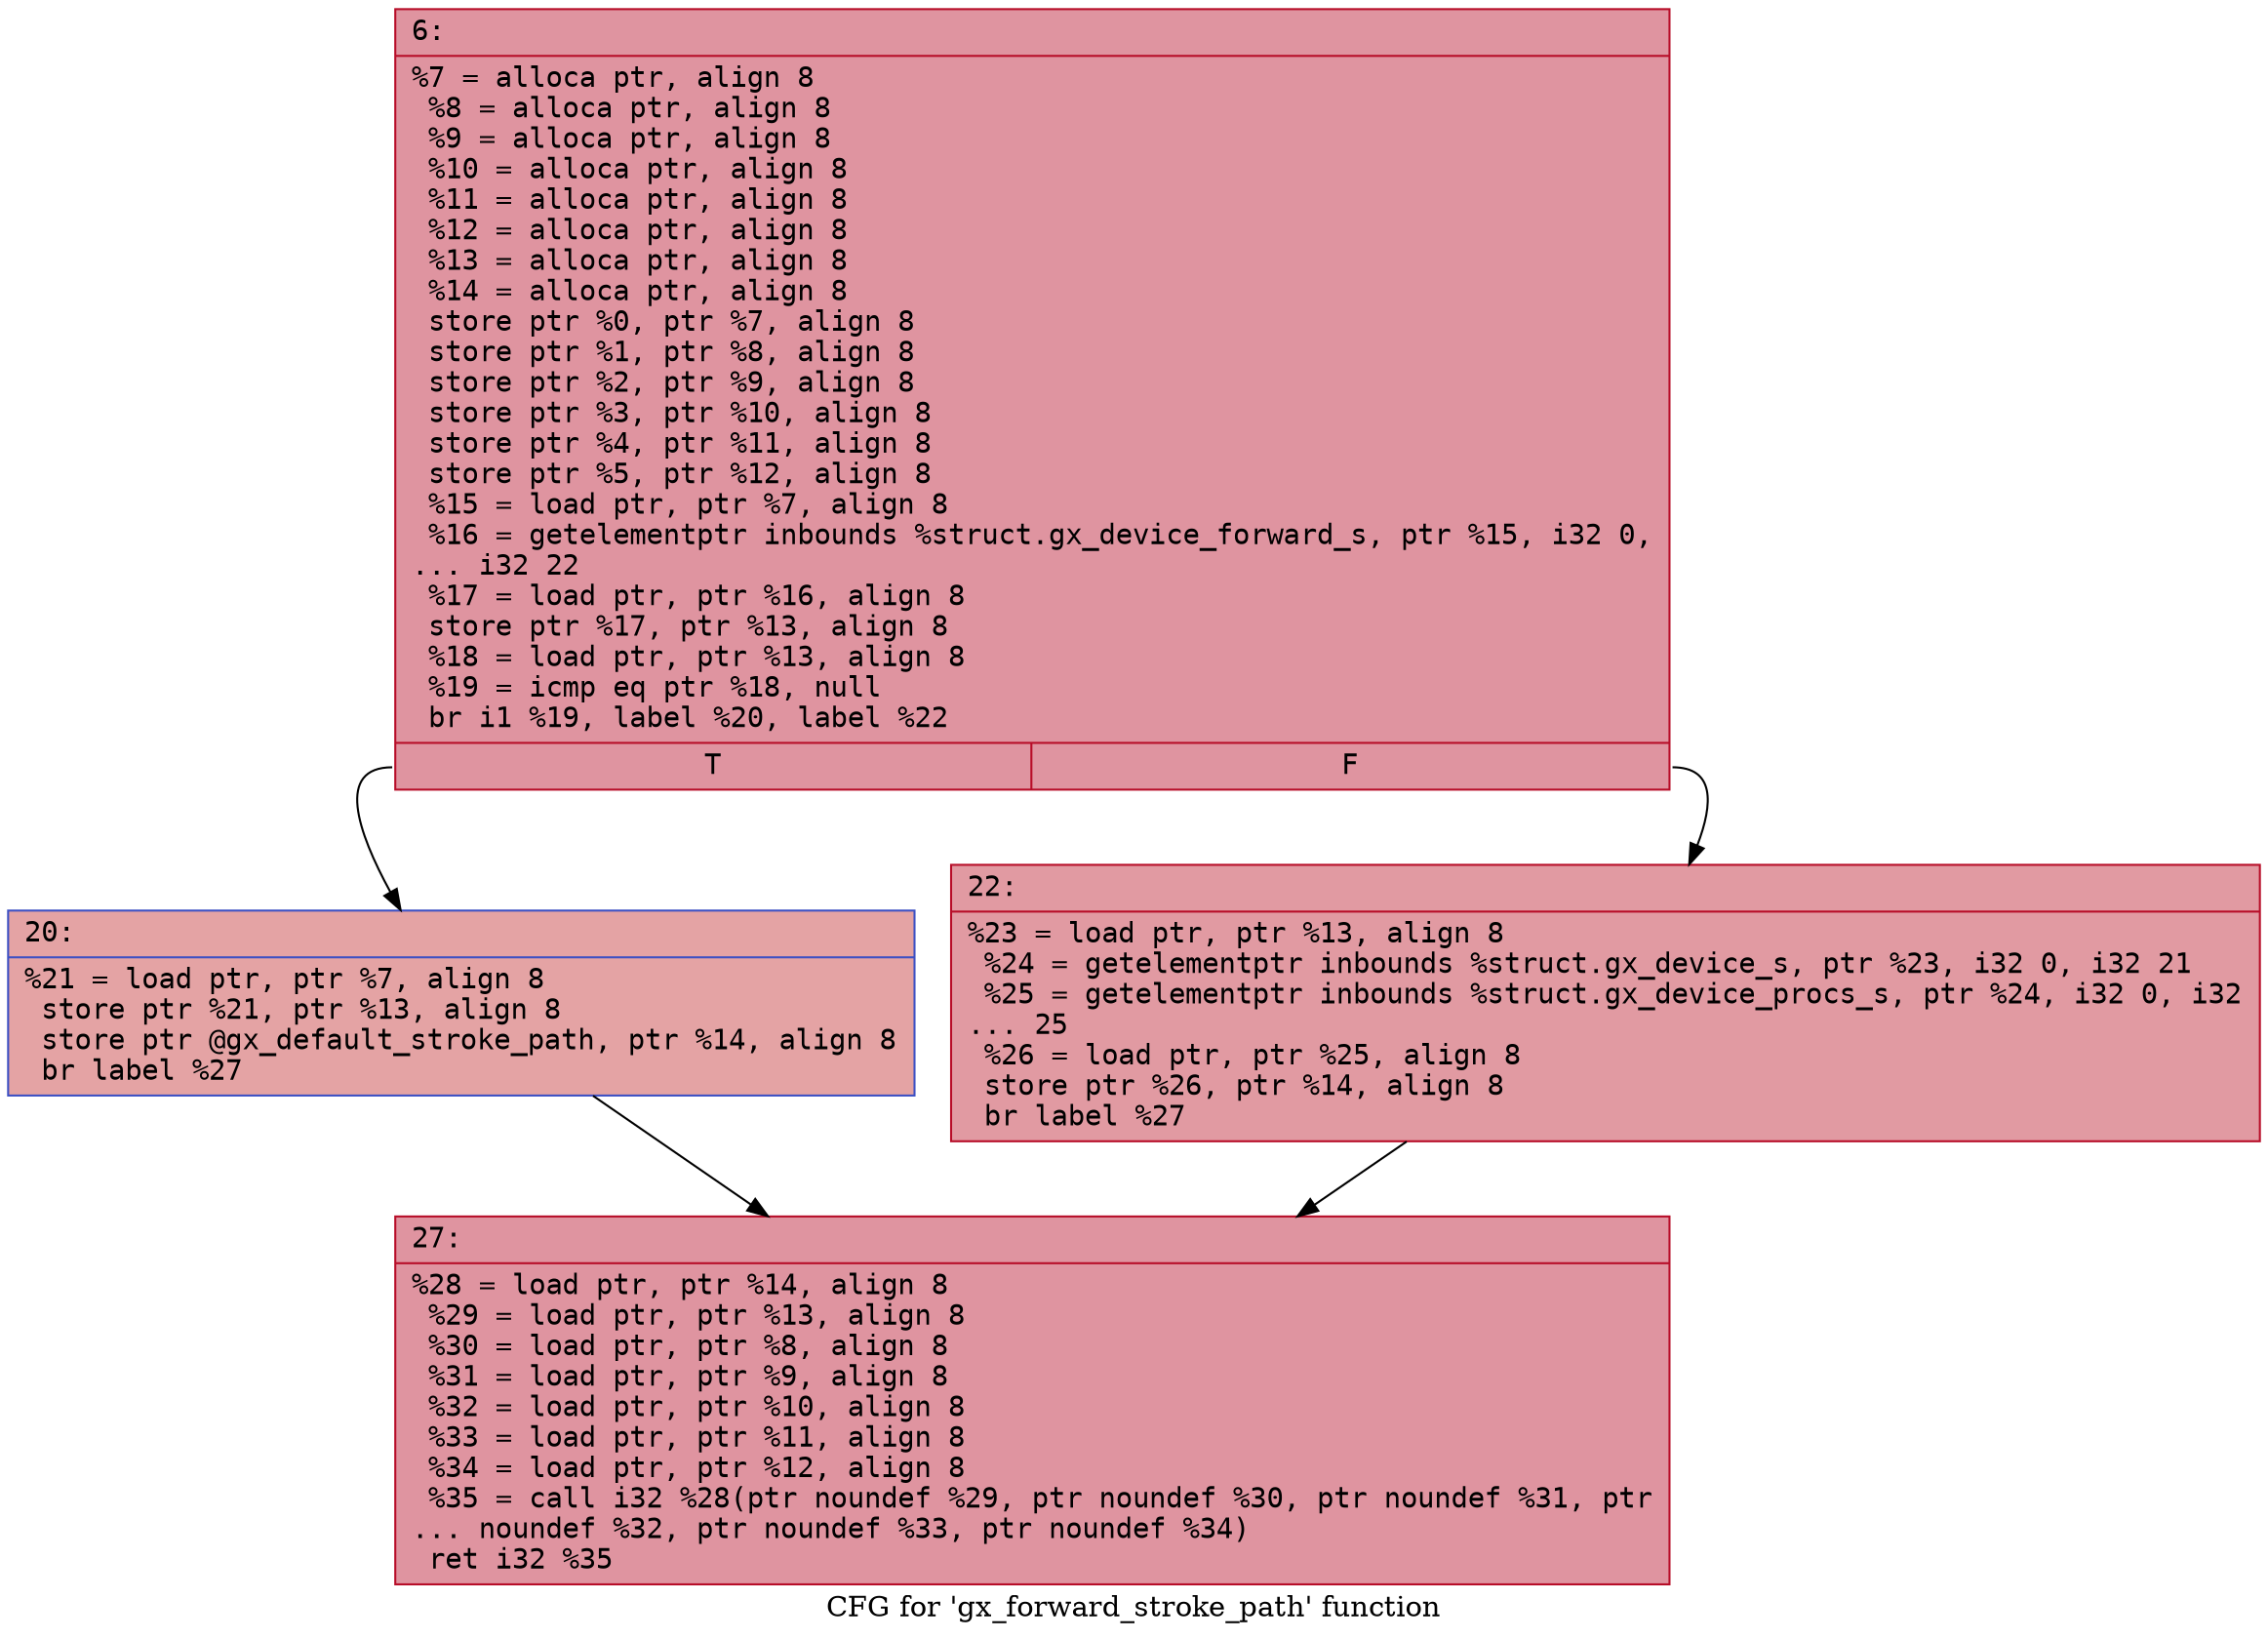 digraph "CFG for 'gx_forward_stroke_path' function" {
	label="CFG for 'gx_forward_stroke_path' function";

	Node0x600003d9ceb0 [shape=record,color="#b70d28ff", style=filled, fillcolor="#b70d2870" fontname="Courier",label="{6:\l|  %7 = alloca ptr, align 8\l  %8 = alloca ptr, align 8\l  %9 = alloca ptr, align 8\l  %10 = alloca ptr, align 8\l  %11 = alloca ptr, align 8\l  %12 = alloca ptr, align 8\l  %13 = alloca ptr, align 8\l  %14 = alloca ptr, align 8\l  store ptr %0, ptr %7, align 8\l  store ptr %1, ptr %8, align 8\l  store ptr %2, ptr %9, align 8\l  store ptr %3, ptr %10, align 8\l  store ptr %4, ptr %11, align 8\l  store ptr %5, ptr %12, align 8\l  %15 = load ptr, ptr %7, align 8\l  %16 = getelementptr inbounds %struct.gx_device_forward_s, ptr %15, i32 0,\l... i32 22\l  %17 = load ptr, ptr %16, align 8\l  store ptr %17, ptr %13, align 8\l  %18 = load ptr, ptr %13, align 8\l  %19 = icmp eq ptr %18, null\l  br i1 %19, label %20, label %22\l|{<s0>T|<s1>F}}"];
	Node0x600003d9ceb0:s0 -> Node0x600003d9cf00[tooltip="6 -> 20\nProbability 37.50%" ];
	Node0x600003d9ceb0:s1 -> Node0x600003d9cf50[tooltip="6 -> 22\nProbability 62.50%" ];
	Node0x600003d9cf00 [shape=record,color="#3d50c3ff", style=filled, fillcolor="#c32e3170" fontname="Courier",label="{20:\l|  %21 = load ptr, ptr %7, align 8\l  store ptr %21, ptr %13, align 8\l  store ptr @gx_default_stroke_path, ptr %14, align 8\l  br label %27\l}"];
	Node0x600003d9cf00 -> Node0x600003d9cfa0[tooltip="20 -> 27\nProbability 100.00%" ];
	Node0x600003d9cf50 [shape=record,color="#b70d28ff", style=filled, fillcolor="#bb1b2c70" fontname="Courier",label="{22:\l|  %23 = load ptr, ptr %13, align 8\l  %24 = getelementptr inbounds %struct.gx_device_s, ptr %23, i32 0, i32 21\l  %25 = getelementptr inbounds %struct.gx_device_procs_s, ptr %24, i32 0, i32\l... 25\l  %26 = load ptr, ptr %25, align 8\l  store ptr %26, ptr %14, align 8\l  br label %27\l}"];
	Node0x600003d9cf50 -> Node0x600003d9cfa0[tooltip="22 -> 27\nProbability 100.00%" ];
	Node0x600003d9cfa0 [shape=record,color="#b70d28ff", style=filled, fillcolor="#b70d2870" fontname="Courier",label="{27:\l|  %28 = load ptr, ptr %14, align 8\l  %29 = load ptr, ptr %13, align 8\l  %30 = load ptr, ptr %8, align 8\l  %31 = load ptr, ptr %9, align 8\l  %32 = load ptr, ptr %10, align 8\l  %33 = load ptr, ptr %11, align 8\l  %34 = load ptr, ptr %12, align 8\l  %35 = call i32 %28(ptr noundef %29, ptr noundef %30, ptr noundef %31, ptr\l... noundef %32, ptr noundef %33, ptr noundef %34)\l  ret i32 %35\l}"];
}
